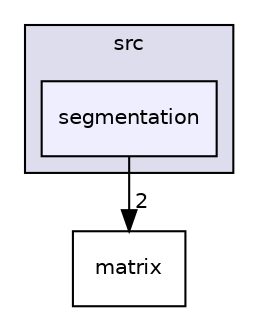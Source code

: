 digraph "src/segmentation" {
  compound=true
  node [ fontsize="10", fontname="Helvetica"];
  edge [ labelfontsize="10", labelfontname="Helvetica"];
  subgraph clusterdir_68267d1309a1af8e8297ef4c3efbcdba {
    graph [ bgcolor="#ddddee", pencolor="black", label="src" fontname="Helvetica", fontsize="10", URL="dir_68267d1309a1af8e8297ef4c3efbcdba.html"]
  dir_0785fea4a6264962505be6fcfc9ca9f1 [shape=box, label="segmentation", style="filled", fillcolor="#eeeeff", pencolor="black", URL="dir_0785fea4a6264962505be6fcfc9ca9f1.html"];
  }
  dir_40d7732de2983c682bb99d86585a563c [shape=box label="matrix" URL="dir_40d7732de2983c682bb99d86585a563c.html"];
  dir_0785fea4a6264962505be6fcfc9ca9f1->dir_40d7732de2983c682bb99d86585a563c [headlabel="2", labeldistance=1.5 headhref="dir_000006_000002.html"];
}
